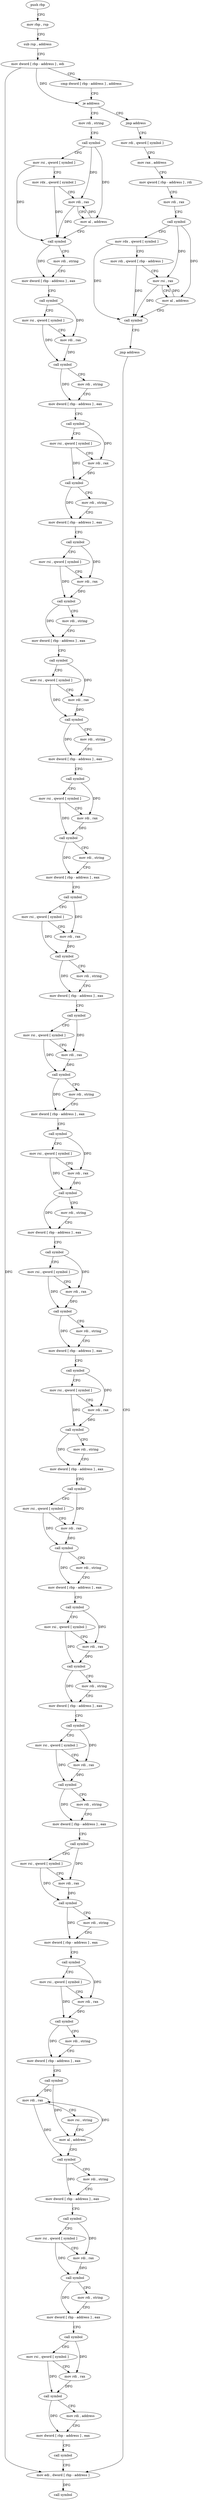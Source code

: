 digraph "func" {
"4201776" [label = "push rbp" ]
"4201777" [label = "mov rbp , rsp" ]
"4201780" [label = "sub rsp , address" ]
"4201784" [label = "mov dword [ rbp - address ] , edi" ]
"4201787" [label = "cmp dword [ rbp - address ] , address" ]
"4201791" [label = "je address" ]
"4201859" [label = "mov rdi , string" ]
"4201797" [label = "jmp address" ]
"4201869" [label = "call symbol" ]
"4201874" [label = "mov rsi , qword [ symbol ]" ]
"4201882" [label = "mov rdx , qword [ symbol ]" ]
"4201890" [label = "mov rdi , rax" ]
"4201893" [label = "mov al , address" ]
"4201895" [label = "call symbol" ]
"4201900" [label = "mov rdi , string" ]
"4201910" [label = "mov dword [ rbp - address ] , eax" ]
"4201913" [label = "call symbol" ]
"4201918" [label = "mov rsi , qword [ symbol ]" ]
"4201926" [label = "mov rdi , rax" ]
"4201929" [label = "call symbol" ]
"4201934" [label = "mov rdi , string" ]
"4201944" [label = "mov dword [ rbp - address ] , eax" ]
"4201947" [label = "call symbol" ]
"4201952" [label = "mov rsi , qword [ symbol ]" ]
"4201960" [label = "mov rdi , rax" ]
"4201963" [label = "call symbol" ]
"4201968" [label = "mov rdi , string" ]
"4201978" [label = "mov dword [ rbp - address ] , eax" ]
"4201981" [label = "call symbol" ]
"4201986" [label = "mov rsi , qword [ symbol ]" ]
"4201994" [label = "mov rdi , rax" ]
"4201997" [label = "call symbol" ]
"4202002" [label = "mov rdi , string" ]
"4202012" [label = "mov dword [ rbp - address ] , eax" ]
"4202015" [label = "call symbol" ]
"4202020" [label = "mov rsi , qword [ symbol ]" ]
"4202028" [label = "mov rdi , rax" ]
"4202031" [label = "call symbol" ]
"4202036" [label = "mov rdi , string" ]
"4202046" [label = "mov dword [ rbp - address ] , eax" ]
"4202049" [label = "call symbol" ]
"4202054" [label = "mov rsi , qword [ symbol ]" ]
"4202062" [label = "mov rdi , rax" ]
"4202065" [label = "call symbol" ]
"4202070" [label = "mov rdi , string" ]
"4202080" [label = "mov dword [ rbp - address ] , eax" ]
"4202083" [label = "call symbol" ]
"4202088" [label = "mov rsi , qword [ symbol ]" ]
"4202096" [label = "mov rdi , rax" ]
"4202099" [label = "call symbol" ]
"4202104" [label = "mov rdi , string" ]
"4202114" [label = "mov dword [ rbp - address ] , eax" ]
"4202117" [label = "call symbol" ]
"4202122" [label = "mov rsi , qword [ symbol ]" ]
"4202130" [label = "mov rdi , rax" ]
"4202133" [label = "call symbol" ]
"4202138" [label = "mov rdi , string" ]
"4202148" [label = "mov dword [ rbp - address ] , eax" ]
"4202151" [label = "call symbol" ]
"4202156" [label = "mov rsi , qword [ symbol ]" ]
"4202164" [label = "mov rdi , rax" ]
"4202167" [label = "call symbol" ]
"4202172" [label = "mov rdi , string" ]
"4202182" [label = "mov dword [ rbp - address ] , eax" ]
"4202185" [label = "call symbol" ]
"4202190" [label = "mov rsi , qword [ symbol ]" ]
"4202198" [label = "mov rdi , rax" ]
"4202201" [label = "call symbol" ]
"4202206" [label = "mov rdi , string" ]
"4202216" [label = "mov dword [ rbp - address ] , eax" ]
"4202219" [label = "call symbol" ]
"4202224" [label = "mov rsi , qword [ symbol ]" ]
"4202232" [label = "mov rdi , rax" ]
"4202235" [label = "call symbol" ]
"4202240" [label = "mov rdi , string" ]
"4202250" [label = "mov dword [ rbp - address ] , eax" ]
"4202253" [label = "call symbol" ]
"4202258" [label = "mov rsi , qword [ symbol ]" ]
"4202266" [label = "mov rdi , rax" ]
"4202269" [label = "call symbol" ]
"4202274" [label = "mov rdi , string" ]
"4202284" [label = "mov dword [ rbp - address ] , eax" ]
"4202287" [label = "call symbol" ]
"4202292" [label = "mov rsi , qword [ symbol ]" ]
"4202300" [label = "mov rdi , rax" ]
"4202303" [label = "call symbol" ]
"4202308" [label = "mov rdi , string" ]
"4202318" [label = "mov dword [ rbp - address ] , eax" ]
"4202321" [label = "call symbol" ]
"4202326" [label = "mov rsi , qword [ symbol ]" ]
"4202334" [label = "mov rdi , rax" ]
"4202337" [label = "call symbol" ]
"4202342" [label = "mov rdi , string" ]
"4202352" [label = "mov dword [ rbp - address ] , eax" ]
"4202355" [label = "call symbol" ]
"4202360" [label = "mov rsi , qword [ symbol ]" ]
"4202368" [label = "mov rdi , rax" ]
"4202371" [label = "call symbol" ]
"4202376" [label = "mov rdi , string" ]
"4202386" [label = "mov dword [ rbp - address ] , eax" ]
"4202389" [label = "call symbol" ]
"4202394" [label = "mov rsi , qword [ symbol ]" ]
"4202402" [label = "mov rdi , rax" ]
"4202405" [label = "call symbol" ]
"4202410" [label = "mov rdi , string" ]
"4202420" [label = "mov dword [ rbp - address ] , eax" ]
"4202423" [label = "call symbol" ]
"4202428" [label = "mov rdi , rax" ]
"4202431" [label = "mov rsi , string" ]
"4202441" [label = "mov al , address" ]
"4202443" [label = "call symbol" ]
"4202448" [label = "mov rdi , string" ]
"4202458" [label = "mov dword [ rbp - address ] , eax" ]
"4202461" [label = "call symbol" ]
"4202466" [label = "mov rsi , qword [ symbol ]" ]
"4202474" [label = "mov rdi , rax" ]
"4202477" [label = "call symbol" ]
"4202482" [label = "mov rdi , string" ]
"4202492" [label = "mov dword [ rbp - address ] , eax" ]
"4202495" [label = "call symbol" ]
"4202500" [label = "mov rsi , qword [ symbol ]" ]
"4202508" [label = "mov rdi , rax" ]
"4202511" [label = "call symbol" ]
"4202516" [label = "mov rdi , address" ]
"4202526" [label = "mov dword [ rbp - address ] , eax" ]
"4202529" [label = "call symbol" ]
"4202534" [label = "mov edi , dword [ rbp - address ]" ]
"4201802" [label = "mov rdi , qword [ symbol ]" ]
"4201810" [label = "mov rax , address" ]
"4201820" [label = "mov qword [ rbp - address ] , rdi" ]
"4201824" [label = "mov rdi , rax" ]
"4201827" [label = "call symbol" ]
"4201832" [label = "mov rdx , qword [ symbol ]" ]
"4201840" [label = "mov rdi , qword [ rbp - address ]" ]
"4201844" [label = "mov rsi , rax" ]
"4201847" [label = "mov al , address" ]
"4201849" [label = "call symbol" ]
"4201854" [label = "jmp address" ]
"4202537" [label = "call symbol" ]
"4201776" -> "4201777" [ label = "CFG" ]
"4201777" -> "4201780" [ label = "CFG" ]
"4201780" -> "4201784" [ label = "CFG" ]
"4201784" -> "4201787" [ label = "CFG" ]
"4201784" -> "4201791" [ label = "DFG" ]
"4201784" -> "4202534" [ label = "DFG" ]
"4201787" -> "4201791" [ label = "CFG" ]
"4201791" -> "4201859" [ label = "CFG" ]
"4201791" -> "4201797" [ label = "CFG" ]
"4201859" -> "4201869" [ label = "CFG" ]
"4201797" -> "4201802" [ label = "CFG" ]
"4201869" -> "4201874" [ label = "CFG" ]
"4201869" -> "4201890" [ label = "DFG" ]
"4201869" -> "4201893" [ label = "DFG" ]
"4201874" -> "4201882" [ label = "CFG" ]
"4201874" -> "4201895" [ label = "DFG" ]
"4201882" -> "4201890" [ label = "CFG" ]
"4201882" -> "4201895" [ label = "DFG" ]
"4201890" -> "4201893" [ label = "CFG" ]
"4201890" -> "4201895" [ label = "DFG" ]
"4201893" -> "4201895" [ label = "CFG" ]
"4201893" -> "4201890" [ label = "DFG" ]
"4201895" -> "4201900" [ label = "CFG" ]
"4201895" -> "4201910" [ label = "DFG" ]
"4201900" -> "4201910" [ label = "CFG" ]
"4201910" -> "4201913" [ label = "CFG" ]
"4201913" -> "4201918" [ label = "CFG" ]
"4201913" -> "4201926" [ label = "DFG" ]
"4201918" -> "4201926" [ label = "CFG" ]
"4201918" -> "4201929" [ label = "DFG" ]
"4201926" -> "4201929" [ label = "DFG" ]
"4201929" -> "4201934" [ label = "CFG" ]
"4201929" -> "4201944" [ label = "DFG" ]
"4201934" -> "4201944" [ label = "CFG" ]
"4201944" -> "4201947" [ label = "CFG" ]
"4201947" -> "4201952" [ label = "CFG" ]
"4201947" -> "4201960" [ label = "DFG" ]
"4201952" -> "4201960" [ label = "CFG" ]
"4201952" -> "4201963" [ label = "DFG" ]
"4201960" -> "4201963" [ label = "DFG" ]
"4201963" -> "4201968" [ label = "CFG" ]
"4201963" -> "4201978" [ label = "DFG" ]
"4201968" -> "4201978" [ label = "CFG" ]
"4201978" -> "4201981" [ label = "CFG" ]
"4201981" -> "4201986" [ label = "CFG" ]
"4201981" -> "4201994" [ label = "DFG" ]
"4201986" -> "4201994" [ label = "CFG" ]
"4201986" -> "4201997" [ label = "DFG" ]
"4201994" -> "4201997" [ label = "DFG" ]
"4201997" -> "4202002" [ label = "CFG" ]
"4201997" -> "4202012" [ label = "DFG" ]
"4202002" -> "4202012" [ label = "CFG" ]
"4202012" -> "4202015" [ label = "CFG" ]
"4202015" -> "4202020" [ label = "CFG" ]
"4202015" -> "4202028" [ label = "DFG" ]
"4202020" -> "4202028" [ label = "CFG" ]
"4202020" -> "4202031" [ label = "DFG" ]
"4202028" -> "4202031" [ label = "DFG" ]
"4202031" -> "4202036" [ label = "CFG" ]
"4202031" -> "4202046" [ label = "DFG" ]
"4202036" -> "4202046" [ label = "CFG" ]
"4202046" -> "4202049" [ label = "CFG" ]
"4202049" -> "4202054" [ label = "CFG" ]
"4202049" -> "4202062" [ label = "DFG" ]
"4202054" -> "4202062" [ label = "CFG" ]
"4202054" -> "4202065" [ label = "DFG" ]
"4202062" -> "4202065" [ label = "DFG" ]
"4202065" -> "4202070" [ label = "CFG" ]
"4202065" -> "4202080" [ label = "DFG" ]
"4202070" -> "4202080" [ label = "CFG" ]
"4202080" -> "4202083" [ label = "CFG" ]
"4202083" -> "4202088" [ label = "CFG" ]
"4202083" -> "4202096" [ label = "DFG" ]
"4202088" -> "4202096" [ label = "CFG" ]
"4202088" -> "4202099" [ label = "DFG" ]
"4202096" -> "4202099" [ label = "DFG" ]
"4202099" -> "4202104" [ label = "CFG" ]
"4202099" -> "4202114" [ label = "DFG" ]
"4202104" -> "4202114" [ label = "CFG" ]
"4202114" -> "4202117" [ label = "CFG" ]
"4202117" -> "4202122" [ label = "CFG" ]
"4202117" -> "4202130" [ label = "DFG" ]
"4202122" -> "4202130" [ label = "CFG" ]
"4202122" -> "4202133" [ label = "DFG" ]
"4202130" -> "4202133" [ label = "DFG" ]
"4202133" -> "4202138" [ label = "CFG" ]
"4202133" -> "4202148" [ label = "DFG" ]
"4202138" -> "4202148" [ label = "CFG" ]
"4202148" -> "4202151" [ label = "CFG" ]
"4202151" -> "4202156" [ label = "CFG" ]
"4202151" -> "4202164" [ label = "DFG" ]
"4202156" -> "4202164" [ label = "CFG" ]
"4202156" -> "4202167" [ label = "DFG" ]
"4202164" -> "4202167" [ label = "DFG" ]
"4202167" -> "4202172" [ label = "CFG" ]
"4202167" -> "4202182" [ label = "DFG" ]
"4202172" -> "4202182" [ label = "CFG" ]
"4202182" -> "4202185" [ label = "CFG" ]
"4202185" -> "4202190" [ label = "CFG" ]
"4202185" -> "4202198" [ label = "DFG" ]
"4202190" -> "4202198" [ label = "CFG" ]
"4202190" -> "4202201" [ label = "DFG" ]
"4202198" -> "4202201" [ label = "DFG" ]
"4202201" -> "4202206" [ label = "CFG" ]
"4202201" -> "4202216" [ label = "DFG" ]
"4202206" -> "4202216" [ label = "CFG" ]
"4202216" -> "4202219" [ label = "CFG" ]
"4202219" -> "4202224" [ label = "CFG" ]
"4202219" -> "4202232" [ label = "DFG" ]
"4202224" -> "4202232" [ label = "CFG" ]
"4202224" -> "4202235" [ label = "DFG" ]
"4202232" -> "4202235" [ label = "DFG" ]
"4202235" -> "4202240" [ label = "CFG" ]
"4202235" -> "4202250" [ label = "DFG" ]
"4202240" -> "4202250" [ label = "CFG" ]
"4202250" -> "4202253" [ label = "CFG" ]
"4202253" -> "4202258" [ label = "CFG" ]
"4202253" -> "4202266" [ label = "DFG" ]
"4202258" -> "4202266" [ label = "CFG" ]
"4202258" -> "4202269" [ label = "DFG" ]
"4202266" -> "4202269" [ label = "DFG" ]
"4202269" -> "4202274" [ label = "CFG" ]
"4202269" -> "4202284" [ label = "DFG" ]
"4202274" -> "4202284" [ label = "CFG" ]
"4202284" -> "4202287" [ label = "CFG" ]
"4202287" -> "4202292" [ label = "CFG" ]
"4202287" -> "4202300" [ label = "DFG" ]
"4202292" -> "4202300" [ label = "CFG" ]
"4202292" -> "4202303" [ label = "DFG" ]
"4202300" -> "4202303" [ label = "DFG" ]
"4202303" -> "4202308" [ label = "CFG" ]
"4202303" -> "4202318" [ label = "DFG" ]
"4202308" -> "4202318" [ label = "CFG" ]
"4202318" -> "4202321" [ label = "CFG" ]
"4202321" -> "4202326" [ label = "CFG" ]
"4202321" -> "4202334" [ label = "DFG" ]
"4202326" -> "4202334" [ label = "CFG" ]
"4202326" -> "4202337" [ label = "DFG" ]
"4202334" -> "4202337" [ label = "DFG" ]
"4202337" -> "4202342" [ label = "CFG" ]
"4202337" -> "4202352" [ label = "DFG" ]
"4202342" -> "4202352" [ label = "CFG" ]
"4202352" -> "4202355" [ label = "CFG" ]
"4202355" -> "4202360" [ label = "CFG" ]
"4202355" -> "4202368" [ label = "DFG" ]
"4202360" -> "4202368" [ label = "CFG" ]
"4202360" -> "4202371" [ label = "DFG" ]
"4202368" -> "4202371" [ label = "DFG" ]
"4202371" -> "4202376" [ label = "CFG" ]
"4202371" -> "4202386" [ label = "DFG" ]
"4202376" -> "4202386" [ label = "CFG" ]
"4202386" -> "4202389" [ label = "CFG" ]
"4202389" -> "4202394" [ label = "CFG" ]
"4202389" -> "4202402" [ label = "DFG" ]
"4202394" -> "4202402" [ label = "CFG" ]
"4202394" -> "4202405" [ label = "DFG" ]
"4202402" -> "4202405" [ label = "DFG" ]
"4202405" -> "4202410" [ label = "CFG" ]
"4202405" -> "4202420" [ label = "DFG" ]
"4202410" -> "4202420" [ label = "CFG" ]
"4202420" -> "4202423" [ label = "CFG" ]
"4202423" -> "4202428" [ label = "DFG" ]
"4202423" -> "4202441" [ label = "DFG" ]
"4202428" -> "4202431" [ label = "CFG" ]
"4202428" -> "4202443" [ label = "DFG" ]
"4202431" -> "4202441" [ label = "CFG" ]
"4202441" -> "4202443" [ label = "CFG" ]
"4202441" -> "4202428" [ label = "DFG" ]
"4202443" -> "4202448" [ label = "CFG" ]
"4202443" -> "4202458" [ label = "DFG" ]
"4202448" -> "4202458" [ label = "CFG" ]
"4202458" -> "4202461" [ label = "CFG" ]
"4202461" -> "4202466" [ label = "CFG" ]
"4202461" -> "4202474" [ label = "DFG" ]
"4202466" -> "4202474" [ label = "CFG" ]
"4202466" -> "4202477" [ label = "DFG" ]
"4202474" -> "4202477" [ label = "DFG" ]
"4202477" -> "4202482" [ label = "CFG" ]
"4202477" -> "4202492" [ label = "DFG" ]
"4202482" -> "4202492" [ label = "CFG" ]
"4202492" -> "4202495" [ label = "CFG" ]
"4202495" -> "4202500" [ label = "CFG" ]
"4202495" -> "4202508" [ label = "DFG" ]
"4202500" -> "4202508" [ label = "CFG" ]
"4202500" -> "4202511" [ label = "DFG" ]
"4202508" -> "4202511" [ label = "DFG" ]
"4202511" -> "4202516" [ label = "CFG" ]
"4202511" -> "4202526" [ label = "DFG" ]
"4202516" -> "4202526" [ label = "CFG" ]
"4202526" -> "4202529" [ label = "CFG" ]
"4202529" -> "4202534" [ label = "CFG" ]
"4202534" -> "4202537" [ label = "DFG" ]
"4201802" -> "4201810" [ label = "CFG" ]
"4201810" -> "4201820" [ label = "CFG" ]
"4201820" -> "4201824" [ label = "CFG" ]
"4201824" -> "4201827" [ label = "CFG" ]
"4201827" -> "4201832" [ label = "CFG" ]
"4201827" -> "4201844" [ label = "DFG" ]
"4201827" -> "4201847" [ label = "DFG" ]
"4201832" -> "4201840" [ label = "CFG" ]
"4201832" -> "4201849" [ label = "DFG" ]
"4201840" -> "4201844" [ label = "CFG" ]
"4201840" -> "4201849" [ label = "DFG" ]
"4201844" -> "4201847" [ label = "CFG" ]
"4201844" -> "4201849" [ label = "DFG" ]
"4201847" -> "4201849" [ label = "CFG" ]
"4201847" -> "4201844" [ label = "DFG" ]
"4201849" -> "4201854" [ label = "CFG" ]
"4201854" -> "4202534" [ label = "CFG" ]
}
